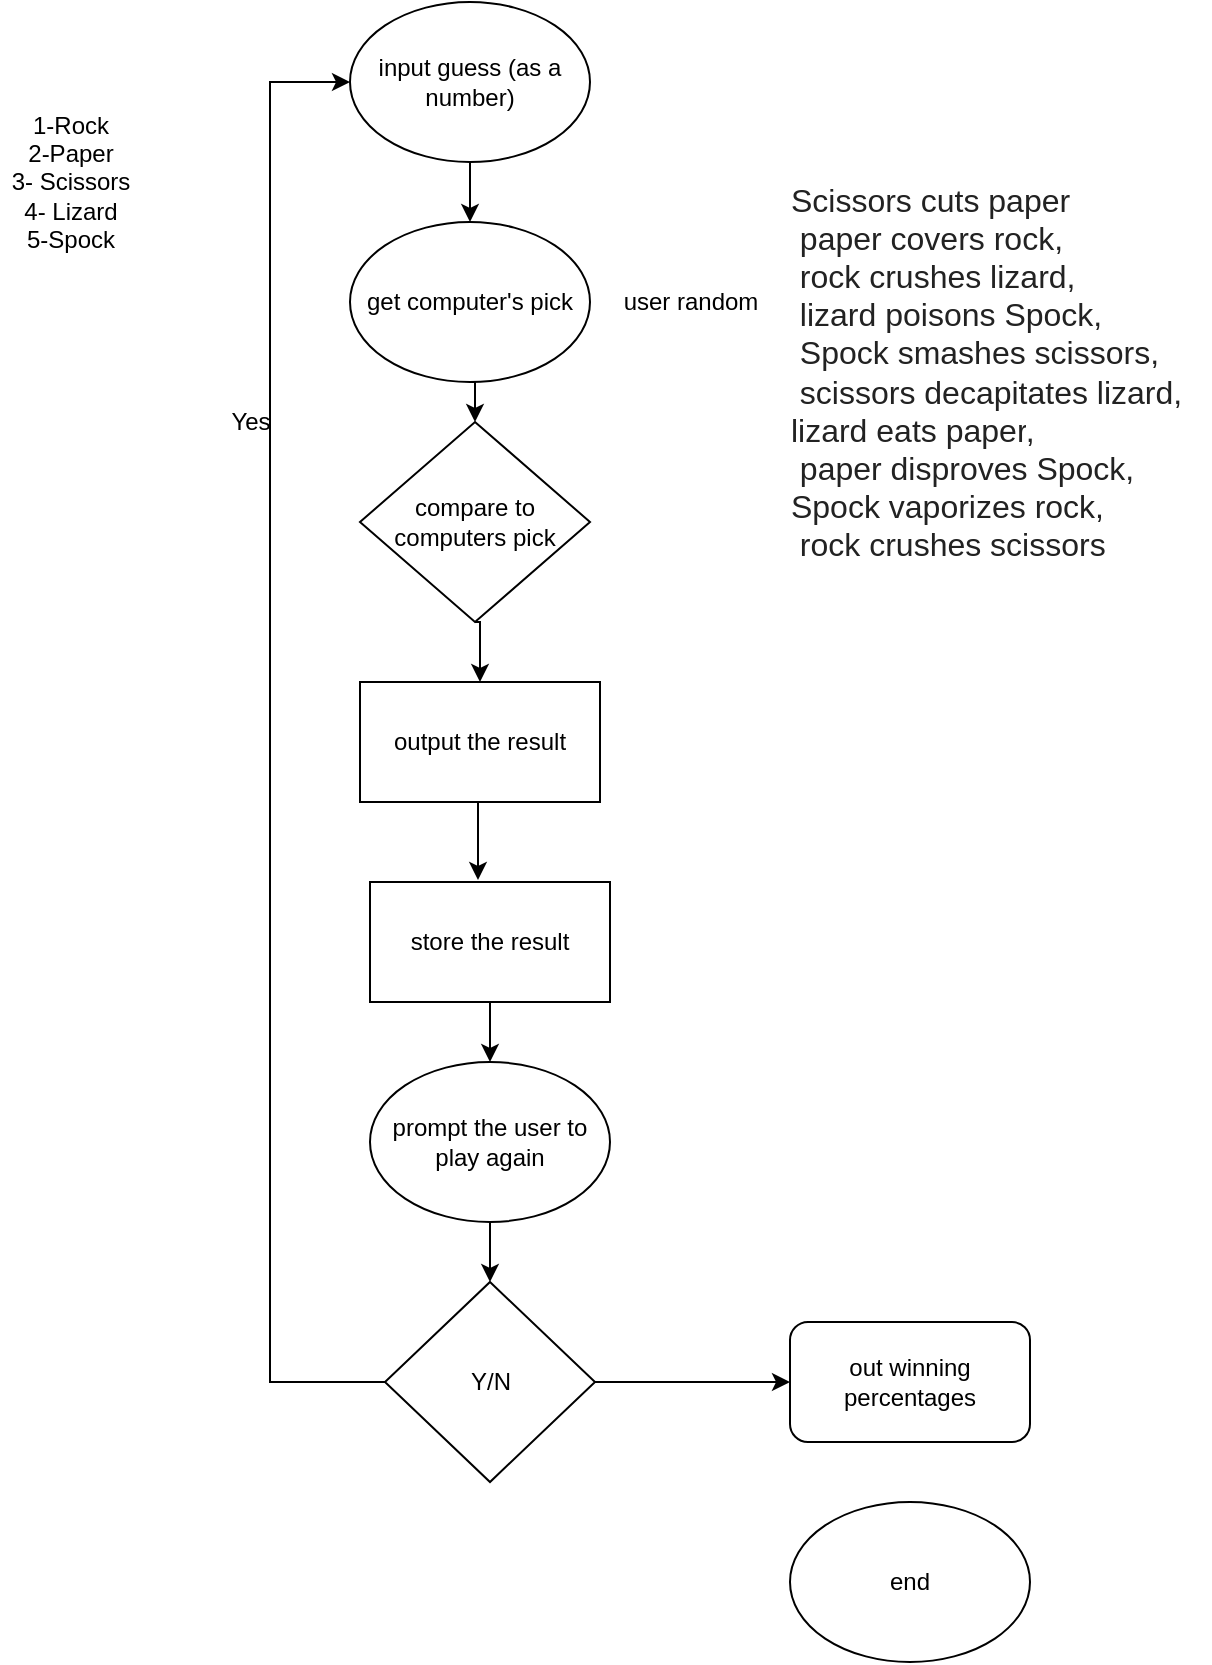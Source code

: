 <mxfile version="13.7.7" type="github">
  <diagram id="ycq-5HoNrjGpWNI6-lyZ" name="Page-1">
    <mxGraphModel dx="946" dy="662" grid="1" gridSize="10" guides="1" tooltips="1" connect="1" arrows="1" fold="1" page="1" pageScale="1" pageWidth="827" pageHeight="1169" math="0" shadow="0">
      <root>
        <mxCell id="0" />
        <mxCell id="1" parent="0" />
        <mxCell id="PVpiOCkIRc5VFLCnPaeY-8" style="edgeStyle=orthogonalEdgeStyle;rounded=0;orthogonalLoop=1;jettySize=auto;html=1;exitX=0.5;exitY=1;exitDx=0;exitDy=0;" edge="1" parent="1" source="PVpiOCkIRc5VFLCnPaeY-1" target="PVpiOCkIRc5VFLCnPaeY-6">
          <mxGeometry relative="1" as="geometry" />
        </mxCell>
        <mxCell id="PVpiOCkIRc5VFLCnPaeY-1" value="input guess (as a number)" style="ellipse;whiteSpace=wrap;html=1;" vertex="1" parent="1">
          <mxGeometry x="330" y="20" width="120" height="80" as="geometry" />
        </mxCell>
        <mxCell id="PVpiOCkIRc5VFLCnPaeY-11" style="edgeStyle=orthogonalEdgeStyle;rounded=0;orthogonalLoop=1;jettySize=auto;html=1;exitX=0.5;exitY=1;exitDx=0;exitDy=0;entryX=0.5;entryY=0;entryDx=0;entryDy=0;" edge="1" parent="1" source="PVpiOCkIRc5VFLCnPaeY-2" target="PVpiOCkIRc5VFLCnPaeY-10">
          <mxGeometry relative="1" as="geometry" />
        </mxCell>
        <mxCell id="PVpiOCkIRc5VFLCnPaeY-2" value="compare to computers pick" style="rhombus;whiteSpace=wrap;html=1;" vertex="1" parent="1">
          <mxGeometry x="335" y="230" width="115" height="100" as="geometry" />
        </mxCell>
        <mxCell id="PVpiOCkIRc5VFLCnPaeY-3" value="&lt;div style=&quot;text-align: left&quot;&gt;&lt;span style=&quot;font-size: 16px ; color: rgb(34 , 34 , 34) ; font-family: &amp;#34;arial&amp;#34; , sans-serif&quot;&gt;Scissors&lt;/span&gt;&lt;span style=&quot;font-size: 16px ; color: rgb(34 , 34 , 34) ; font-family: &amp;#34;arial&amp;#34; , sans-serif ; background-color: rgb(255 , 255 , 255)&quot;&gt;&amp;nbsp;cuts&amp;nbsp;&lt;/span&gt;&lt;span style=&quot;font-size: 16px ; color: rgb(34 , 34 , 34) ; font-family: &amp;#34;arial&amp;#34; , sans-serif&quot;&gt;paper&lt;/span&gt;&lt;/div&gt;&lt;span style=&quot;font-size: 16px ; color: rgb(34 , 34 , 34) ; font-family: &amp;#34;arial&amp;#34; , sans-serif ; background-color: rgb(255 , 255 , 255)&quot;&gt;&lt;div style=&quot;text-align: left&quot;&gt;&amp;nbsp;paper&amp;nbsp;covers&amp;nbsp;rock,&lt;/div&gt;&lt;/span&gt;&lt;span style=&quot;font-size: 16px ; color: rgb(34 , 34 , 34) ; font-family: &amp;#34;arial&amp;#34; , sans-serif ; background-color: rgb(255 , 255 , 255)&quot;&gt;&lt;div style=&quot;text-align: left&quot;&gt;&amp;nbsp;rock&amp;nbsp;crushes&amp;nbsp;lizard,&lt;/div&gt;&lt;/span&gt;&lt;span style=&quot;font-size: 16px ; color: rgb(34 , 34 , 34) ; font-family: &amp;#34;arial&amp;#34; , sans-serif ; background-color: rgb(255 , 255 , 255)&quot;&gt;&lt;div style=&quot;text-align: left&quot;&gt;&amp;nbsp;lizard&amp;nbsp;poisons&amp;nbsp;Spock,&lt;/div&gt;&lt;/span&gt;&lt;span style=&quot;font-size: 16px ; color: rgb(34 , 34 , 34) ; font-family: &amp;#34;arial&amp;#34; , sans-serif ; background-color: rgb(255 , 255 , 255)&quot;&gt;&lt;div style=&quot;text-align: left&quot;&gt;&amp;nbsp;Spock&amp;nbsp;smashes&amp;nbsp;scissors,&lt;/div&gt;&lt;/span&gt;&lt;span style=&quot;font-size: 16px ; color: rgb(34 , 34 , 34) ; font-family: &amp;#34;arial&amp;#34; , sans-serif ; background-color: rgb(255 , 255 , 255)&quot;&gt;&lt;div style=&quot;text-align: left&quot;&gt;&amp;nbsp;scissors&amp;nbsp;decapitates&amp;nbsp;lizard,&amp;nbsp;&lt;/div&gt;&lt;/span&gt;&lt;span style=&quot;font-size: 16px ; color: rgb(34 , 34 , 34) ; font-family: &amp;#34;arial&amp;#34; , sans-serif&quot;&gt;&lt;div style=&quot;text-align: left&quot;&gt;lizard&lt;span style=&quot;background-color: rgb(255 , 255 , 255)&quot;&gt;&amp;nbsp;eats&amp;nbsp;&lt;/span&gt;paper&lt;span style=&quot;background-color: rgb(255 , 255 , 255)&quot;&gt;,&lt;/span&gt;&lt;/div&gt;&lt;/span&gt;&lt;span style=&quot;font-size: 16px ; color: rgb(34 , 34 , 34) ; font-family: &amp;#34;arial&amp;#34; , sans-serif ; background-color: rgb(255 , 255 , 255)&quot;&gt;&lt;div style=&quot;text-align: left&quot;&gt;&amp;nbsp;paper&amp;nbsp;disproves&amp;nbsp;Spock,&amp;nbsp;&lt;/div&gt;&lt;/span&gt;&lt;span style=&quot;font-size: 16px ; color: rgb(34 , 34 , 34) ; font-family: &amp;#34;arial&amp;#34; , sans-serif&quot;&gt;&lt;div style=&quot;text-align: left&quot;&gt;Spock&amp;nbsp;&lt;span style=&quot;background-color: rgb(255 , 255 , 255)&quot;&gt;vaporizes&amp;nbsp;&lt;/span&gt;rock&lt;span style=&quot;background-color: rgb(255 , 255 , 255)&quot;&gt;,&lt;/span&gt;&lt;/div&gt;&lt;/span&gt;&lt;span style=&quot;font-size: 16px ; color: rgb(34 , 34 , 34) ; font-family: &amp;#34;arial&amp;#34; , sans-serif ; background-color: rgb(255 , 255 , 255)&quot;&gt;&lt;div style=&quot;text-align: left&quot;&gt;&amp;nbsp;rock&amp;nbsp;crushes&amp;nbsp;scissors&lt;/div&gt;&lt;/span&gt;" style="text;html=1;align=center;verticalAlign=middle;resizable=0;points=[];autosize=1;" vertex="1" parent="1">
          <mxGeometry x="540" y="130" width="220" height="150" as="geometry" />
        </mxCell>
        <mxCell id="PVpiOCkIRc5VFLCnPaeY-4" value="1-Rock&lt;br&gt;2-Paper&lt;br&gt;3- Scissors&lt;br&gt;4- Lizard&lt;br&gt;5-Spock" style="text;html=1;align=center;verticalAlign=middle;resizable=0;points=[];autosize=1;" vertex="1" parent="1">
          <mxGeometry x="155" y="70" width="70" height="80" as="geometry" />
        </mxCell>
        <mxCell id="PVpiOCkIRc5VFLCnPaeY-9" style="edgeStyle=orthogonalEdgeStyle;rounded=0;orthogonalLoop=1;jettySize=auto;html=1;exitX=0.5;exitY=1;exitDx=0;exitDy=0;entryX=0.5;entryY=0;entryDx=0;entryDy=0;" edge="1" parent="1" source="PVpiOCkIRc5VFLCnPaeY-6" target="PVpiOCkIRc5VFLCnPaeY-2">
          <mxGeometry relative="1" as="geometry" />
        </mxCell>
        <mxCell id="PVpiOCkIRc5VFLCnPaeY-6" value="get computer&#39;s pick" style="ellipse;whiteSpace=wrap;html=1;" vertex="1" parent="1">
          <mxGeometry x="330" y="130" width="120" height="80" as="geometry" />
        </mxCell>
        <mxCell id="PVpiOCkIRc5VFLCnPaeY-15" style="edgeStyle=orthogonalEdgeStyle;rounded=0;orthogonalLoop=1;jettySize=auto;html=1;exitX=0.5;exitY=1;exitDx=0;exitDy=0;entryX=0.45;entryY=-0.017;entryDx=0;entryDy=0;entryPerimeter=0;" edge="1" parent="1" source="PVpiOCkIRc5VFLCnPaeY-10" target="PVpiOCkIRc5VFLCnPaeY-12">
          <mxGeometry relative="1" as="geometry" />
        </mxCell>
        <mxCell id="PVpiOCkIRc5VFLCnPaeY-10" value="output the result" style="rounded=0;whiteSpace=wrap;html=1;" vertex="1" parent="1">
          <mxGeometry x="335" y="360" width="120" height="60" as="geometry" />
        </mxCell>
        <mxCell id="PVpiOCkIRc5VFLCnPaeY-16" style="edgeStyle=orthogonalEdgeStyle;rounded=0;orthogonalLoop=1;jettySize=auto;html=1;exitX=0.5;exitY=1;exitDx=0;exitDy=0;entryX=0.5;entryY=0;entryDx=0;entryDy=0;" edge="1" parent="1" source="PVpiOCkIRc5VFLCnPaeY-12" target="PVpiOCkIRc5VFLCnPaeY-13">
          <mxGeometry relative="1" as="geometry" />
        </mxCell>
        <mxCell id="PVpiOCkIRc5VFLCnPaeY-12" value="store the result" style="rounded=0;whiteSpace=wrap;html=1;" vertex="1" parent="1">
          <mxGeometry x="340" y="460" width="120" height="60" as="geometry" />
        </mxCell>
        <mxCell id="PVpiOCkIRc5VFLCnPaeY-17" style="edgeStyle=orthogonalEdgeStyle;rounded=0;orthogonalLoop=1;jettySize=auto;html=1;exitX=0.5;exitY=1;exitDx=0;exitDy=0;entryX=0.5;entryY=0;entryDx=0;entryDy=0;" edge="1" parent="1" source="PVpiOCkIRc5VFLCnPaeY-13" target="PVpiOCkIRc5VFLCnPaeY-14">
          <mxGeometry relative="1" as="geometry" />
        </mxCell>
        <mxCell id="PVpiOCkIRc5VFLCnPaeY-13" value="prompt the user to play again" style="ellipse;whiteSpace=wrap;html=1;" vertex="1" parent="1">
          <mxGeometry x="340" y="550" width="120" height="80" as="geometry" />
        </mxCell>
        <mxCell id="PVpiOCkIRc5VFLCnPaeY-19" style="edgeStyle=orthogonalEdgeStyle;rounded=0;orthogonalLoop=1;jettySize=auto;html=1;exitX=0;exitY=0.5;exitDx=0;exitDy=0;" edge="1" parent="1" source="PVpiOCkIRc5VFLCnPaeY-14" target="PVpiOCkIRc5VFLCnPaeY-1">
          <mxGeometry relative="1" as="geometry">
            <mxPoint x="290" y="270" as="targetPoint" />
            <Array as="points">
              <mxPoint x="290" y="710" />
              <mxPoint x="290" y="60" />
            </Array>
          </mxGeometry>
        </mxCell>
        <mxCell id="PVpiOCkIRc5VFLCnPaeY-22" style="edgeStyle=orthogonalEdgeStyle;rounded=0;orthogonalLoop=1;jettySize=auto;html=1;exitX=1;exitY=0.5;exitDx=0;exitDy=0;entryX=0;entryY=0.5;entryDx=0;entryDy=0;" edge="1" parent="1" source="PVpiOCkIRc5VFLCnPaeY-14" target="PVpiOCkIRc5VFLCnPaeY-21">
          <mxGeometry relative="1" as="geometry" />
        </mxCell>
        <mxCell id="PVpiOCkIRc5VFLCnPaeY-14" value="Y/N" style="rhombus;whiteSpace=wrap;html=1;" vertex="1" parent="1">
          <mxGeometry x="347.5" y="660" width="105" height="100" as="geometry" />
        </mxCell>
        <mxCell id="PVpiOCkIRc5VFLCnPaeY-20" value="Yes" style="text;html=1;align=center;verticalAlign=middle;resizable=0;points=[];autosize=1;" vertex="1" parent="1">
          <mxGeometry x="260" y="220" width="40" height="20" as="geometry" />
        </mxCell>
        <mxCell id="PVpiOCkIRc5VFLCnPaeY-21" value="out winning percentages" style="rounded=1;whiteSpace=wrap;html=1;" vertex="1" parent="1">
          <mxGeometry x="550" y="680" width="120" height="60" as="geometry" />
        </mxCell>
        <mxCell id="PVpiOCkIRc5VFLCnPaeY-23" value="end" style="ellipse;whiteSpace=wrap;html=1;" vertex="1" parent="1">
          <mxGeometry x="550" y="770" width="120" height="80" as="geometry" />
        </mxCell>
        <mxCell id="PVpiOCkIRc5VFLCnPaeY-25" value="user random" style="text;html=1;align=center;verticalAlign=middle;resizable=0;points=[];autosize=1;" vertex="1" parent="1">
          <mxGeometry x="460" y="160" width="80" height="20" as="geometry" />
        </mxCell>
      </root>
    </mxGraphModel>
  </diagram>
</mxfile>
